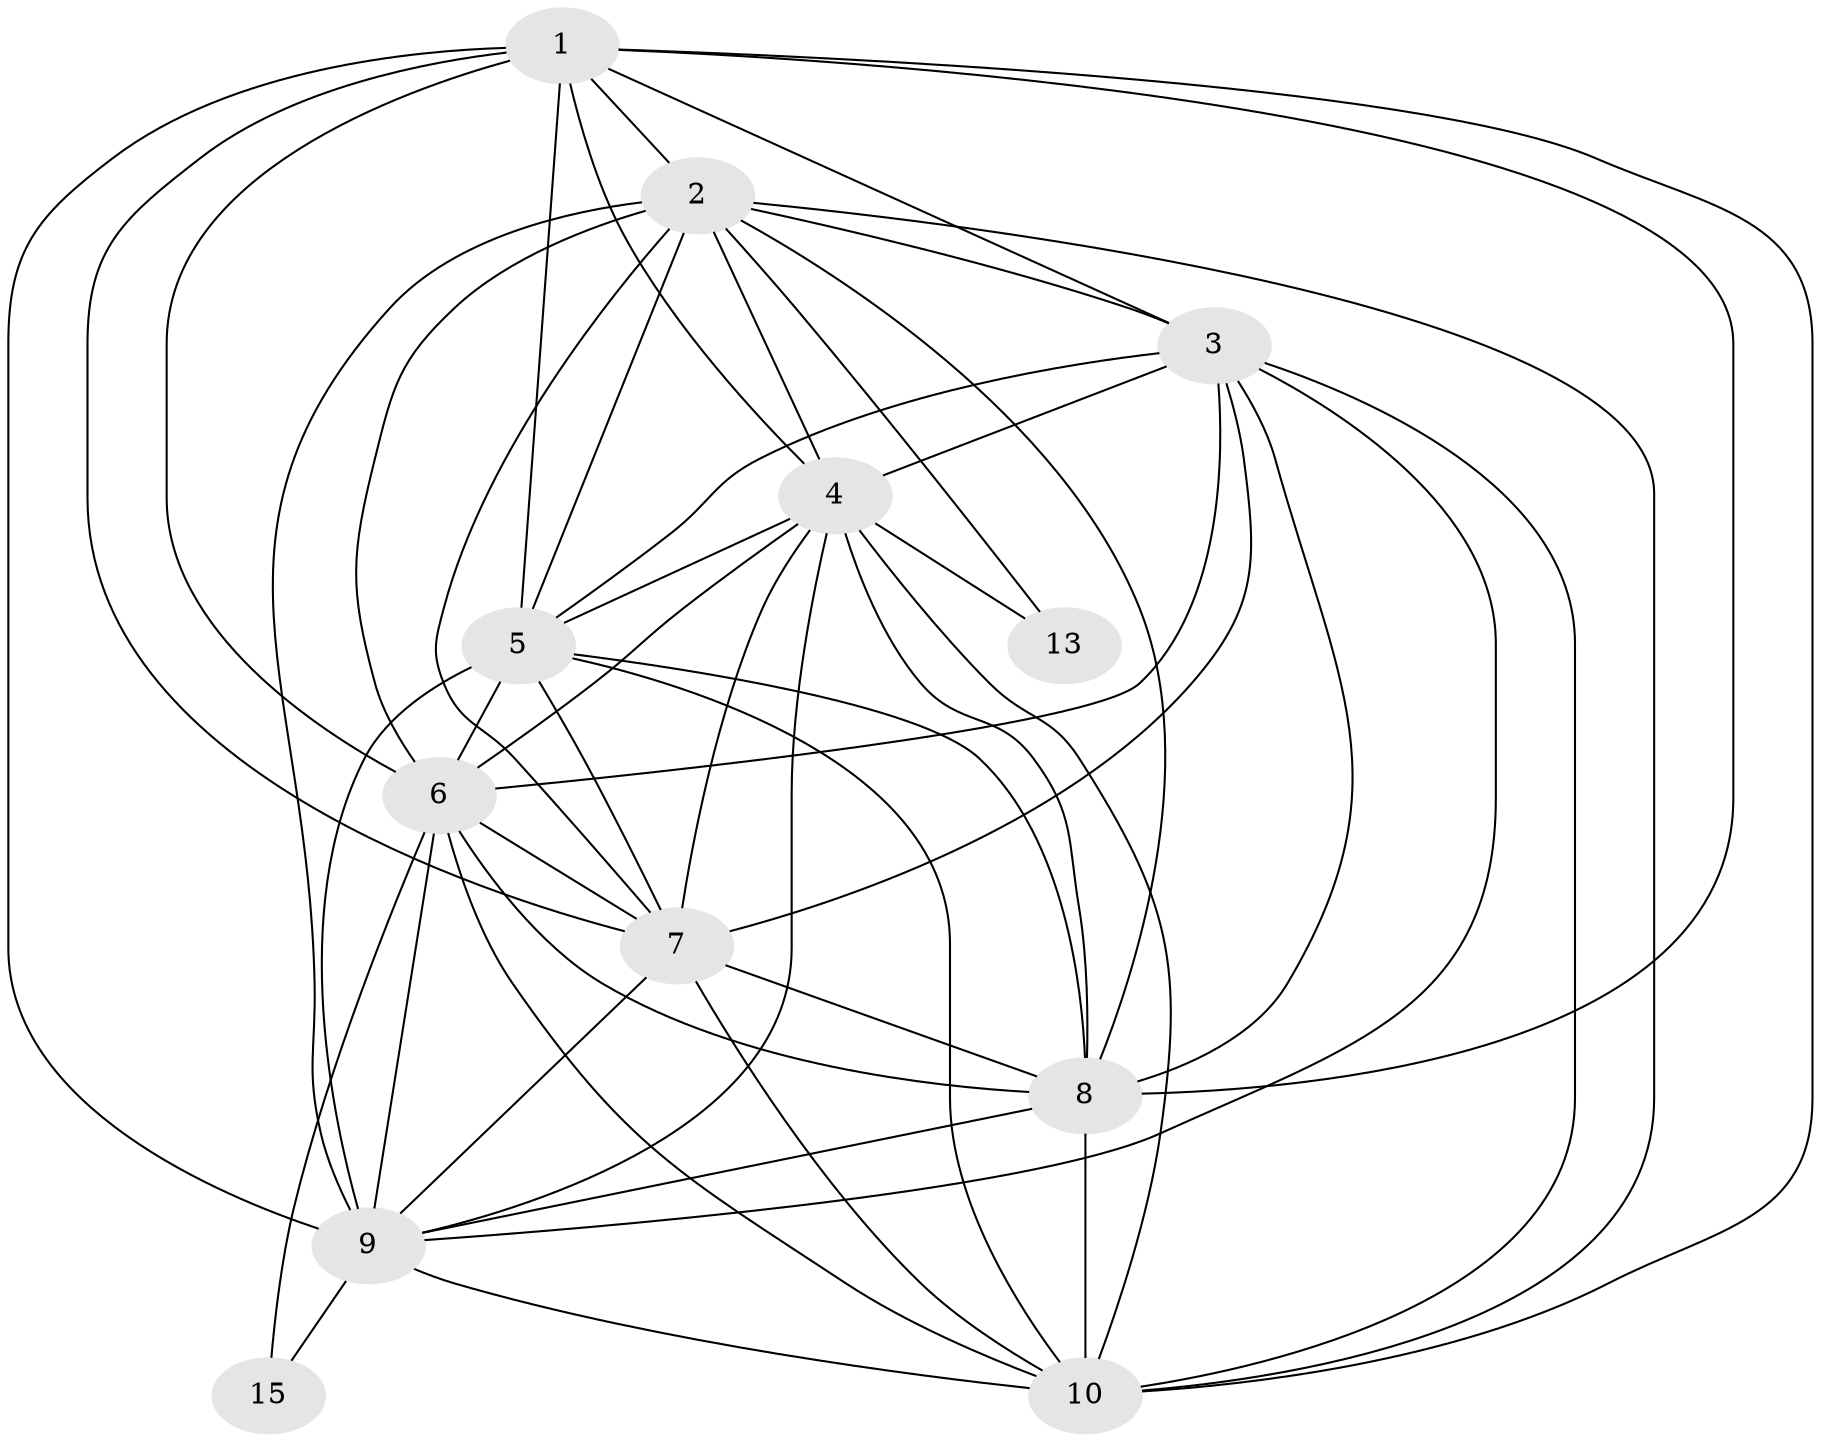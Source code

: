 // Generated by graph-tools (version 1.1) at 2025/46/02/15/25 05:46:28]
// undirected, 12 vertices, 49 edges
graph export_dot {
graph [start="1"]
  node [color=gray90,style=filled];
  1;
  2 [super="+20"];
  3 [super="+14"];
  4 [super="+19"];
  5;
  6 [super="+17"];
  7 [super="+12+16+20"];
  8 [super="+11"];
  9 [super="+11+14+18+19"];
  10 [super="+16"];
  13 [super="+18"];
  15 [super="+17"];
  1 -- 2;
  1 -- 3;
  1 -- 4;
  1 -- 5;
  1 -- 6;
  1 -- 7;
  1 -- 8;
  1 -- 9;
  1 -- 10;
  2 -- 3;
  2 -- 4;
  2 -- 5;
  2 -- 6;
  2 -- 7;
  2 -- 8;
  2 -- 9;
  2 -- 10;
  2 -- 13;
  3 -- 4;
  3 -- 5;
  3 -- 6;
  3 -- 7;
  3 -- 8;
  3 -- 9;
  3 -- 10;
  4 -- 5;
  4 -- 6;
  4 -- 7;
  4 -- 8;
  4 -- 9;
  4 -- 10;
  4 -- 13;
  5 -- 6;
  5 -- 7;
  5 -- 8;
  5 -- 9;
  5 -- 10;
  6 -- 7;
  6 -- 8;
  6 -- 9;
  6 -- 10;
  6 -- 15;
  7 -- 8;
  7 -- 9;
  7 -- 10;
  8 -- 9;
  8 -- 10;
  9 -- 10;
  9 -- 15;
}
